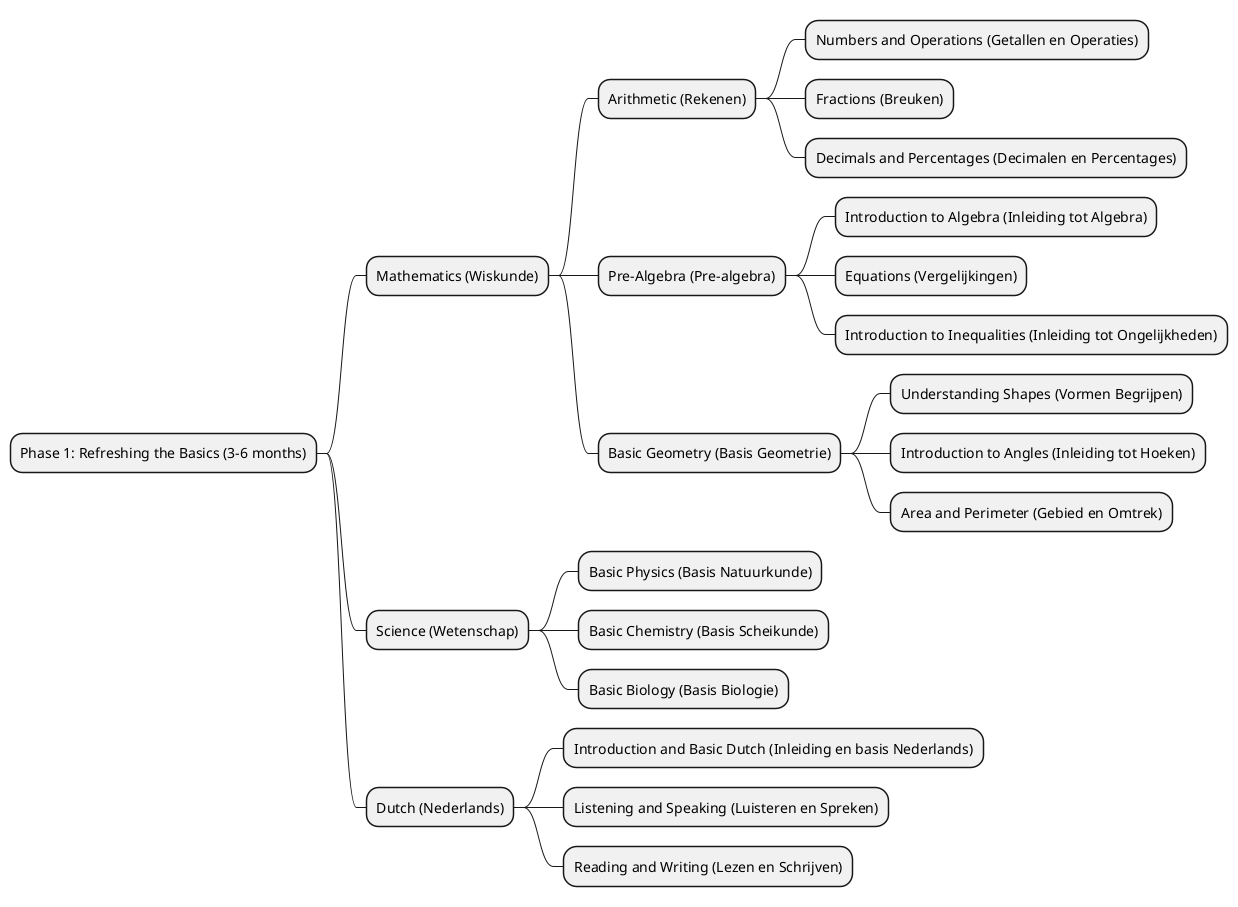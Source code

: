 @startmindmap

+ Phase 1: Refreshing the Basics (3-6 months)
++ Mathematics (Wiskunde)
+++ Arithmetic (Rekenen)
++++ Numbers and Operations (Getallen en Operaties)
++++ Fractions (Breuken)
++++ Decimals and Percentages (Decimalen en Percentages)
+++ Pre-Algebra (Pre-algebra)
++++ Introduction to Algebra (Inleiding tot Algebra)
++++ Equations (Vergelijkingen)
++++ Introduction to Inequalities (Inleiding tot Ongelijkheden)
+++ Basic Geometry (Basis Geometrie)
++++ Understanding Shapes (Vormen Begrijpen)
++++ Introduction to Angles (Inleiding tot Hoeken)
++++ Area and Perimeter (Gebied en Omtrek)
++ Science (Wetenschap)
+++ Basic Physics (Basis Natuurkunde)
+++ Basic Chemistry (Basis Scheikunde)
+++ Basic Biology (Basis Biologie)
++ Dutch (Nederlands)
+++ Introduction and Basic Dutch (Inleiding en basis Nederlands)
+++ Listening and Speaking (Luisteren en Spreken)
+++ Reading and Writing (Lezen en Schrijven)
@endmindmap
